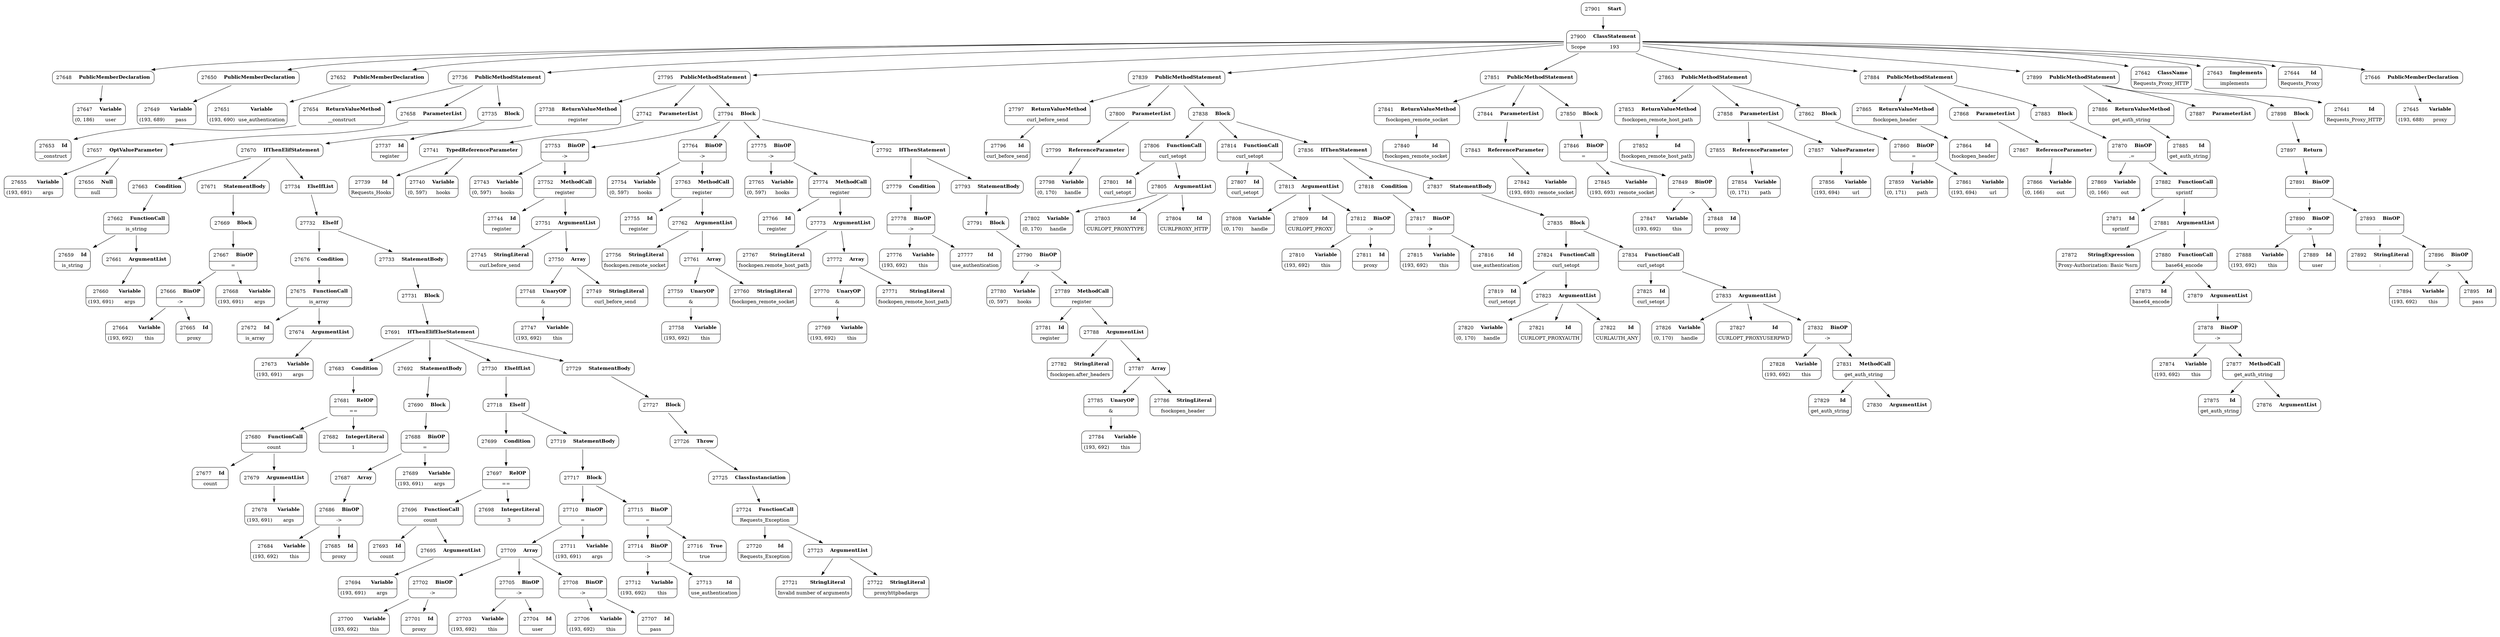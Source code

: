 digraph ast {
node [shape=none];
27648 [label=<<TABLE border='1' cellspacing='0' cellpadding='10' style='rounded' ><TR><TD border='0'>27648</TD><TD border='0'><B>PublicMemberDeclaration</B></TD></TR></TABLE>>];
27648 -> 27647 [weight=2];
27649 [label=<<TABLE border='1' cellspacing='0' cellpadding='10' style='rounded' ><TR><TD border='0'>27649</TD><TD border='0'><B>Variable</B></TD></TR><HR/><TR><TD border='0' cellpadding='5'>(193, 689)</TD><TD border='0' cellpadding='5'>pass</TD></TR></TABLE>>];
27650 [label=<<TABLE border='1' cellspacing='0' cellpadding='10' style='rounded' ><TR><TD border='0'>27650</TD><TD border='0'><B>PublicMemberDeclaration</B></TD></TR></TABLE>>];
27650 -> 27649 [weight=2];
27651 [label=<<TABLE border='1' cellspacing='0' cellpadding='10' style='rounded' ><TR><TD border='0'>27651</TD><TD border='0'><B>Variable</B></TD></TR><HR/><TR><TD border='0' cellpadding='5'>(193, 690)</TD><TD border='0' cellpadding='5'>use_authentication</TD></TR></TABLE>>];
27652 [label=<<TABLE border='1' cellspacing='0' cellpadding='10' style='rounded' ><TR><TD border='0'>27652</TD><TD border='0'><B>PublicMemberDeclaration</B></TD></TR></TABLE>>];
27652 -> 27651 [weight=2];
27653 [label=<<TABLE border='1' cellspacing='0' cellpadding='10' style='rounded' ><TR><TD border='0'>27653</TD><TD border='0'><B>Id</B></TD></TR><HR/><TR><TD border='0' cellpadding='5' colspan='2'>__construct</TD></TR></TABLE>>];
27654 [label=<<TABLE border='1' cellspacing='0' cellpadding='10' style='rounded' ><TR><TD border='0'>27654</TD><TD border='0'><B>ReturnValueMethod</B></TD></TR><HR/><TR><TD border='0' cellpadding='5' colspan='2'>__construct</TD></TR></TABLE>>];
27654 -> 27653 [weight=2];
27655 [label=<<TABLE border='1' cellspacing='0' cellpadding='10' style='rounded' ><TR><TD border='0'>27655</TD><TD border='0'><B>Variable</B></TD></TR><HR/><TR><TD border='0' cellpadding='5'>(193, 691)</TD><TD border='0' cellpadding='5'>args</TD></TR></TABLE>>];
27656 [label=<<TABLE border='1' cellspacing='0' cellpadding='10' style='rounded' ><TR><TD border='0'>27656</TD><TD border='0'><B>Null</B></TD></TR><HR/><TR><TD border='0' cellpadding='5' colspan='2'>null</TD></TR></TABLE>>];
27657 [label=<<TABLE border='1' cellspacing='0' cellpadding='10' style='rounded' ><TR><TD border='0'>27657</TD><TD border='0'><B>OptValueParameter</B></TD></TR></TABLE>>];
27657 -> 27655 [weight=2];
27657 -> 27656 [weight=2];
27658 [label=<<TABLE border='1' cellspacing='0' cellpadding='10' style='rounded' ><TR><TD border='0'>27658</TD><TD border='0'><B>ParameterList</B></TD></TR></TABLE>>];
27658 -> 27657 [weight=2];
27659 [label=<<TABLE border='1' cellspacing='0' cellpadding='10' style='rounded' ><TR><TD border='0'>27659</TD><TD border='0'><B>Id</B></TD></TR><HR/><TR><TD border='0' cellpadding='5' colspan='2'>is_string</TD></TR></TABLE>>];
27660 [label=<<TABLE border='1' cellspacing='0' cellpadding='10' style='rounded' ><TR><TD border='0'>27660</TD><TD border='0'><B>Variable</B></TD></TR><HR/><TR><TD border='0' cellpadding='5'>(193, 691)</TD><TD border='0' cellpadding='5'>args</TD></TR></TABLE>>];
27661 [label=<<TABLE border='1' cellspacing='0' cellpadding='10' style='rounded' ><TR><TD border='0'>27661</TD><TD border='0'><B>ArgumentList</B></TD></TR></TABLE>>];
27661 -> 27660 [weight=2];
27662 [label=<<TABLE border='1' cellspacing='0' cellpadding='10' style='rounded' ><TR><TD border='0'>27662</TD><TD border='0'><B>FunctionCall</B></TD></TR><HR/><TR><TD border='0' cellpadding='5' colspan='2'>is_string</TD></TR></TABLE>>];
27662 -> 27659 [weight=2];
27662 -> 27661 [weight=2];
27663 [label=<<TABLE border='1' cellspacing='0' cellpadding='10' style='rounded' ><TR><TD border='0'>27663</TD><TD border='0'><B>Condition</B></TD></TR></TABLE>>];
27663 -> 27662 [weight=2];
27664 [label=<<TABLE border='1' cellspacing='0' cellpadding='10' style='rounded' ><TR><TD border='0'>27664</TD><TD border='0'><B>Variable</B></TD></TR><HR/><TR><TD border='0' cellpadding='5'>(193, 692)</TD><TD border='0' cellpadding='5'>this</TD></TR></TABLE>>];
27665 [label=<<TABLE border='1' cellspacing='0' cellpadding='10' style='rounded' ><TR><TD border='0'>27665</TD><TD border='0'><B>Id</B></TD></TR><HR/><TR><TD border='0' cellpadding='5' colspan='2'>proxy</TD></TR></TABLE>>];
27666 [label=<<TABLE border='1' cellspacing='0' cellpadding='10' style='rounded' ><TR><TD border='0'>27666</TD><TD border='0'><B>BinOP</B></TD></TR><HR/><TR><TD border='0' cellpadding='5' colspan='2'>-&gt;</TD></TR></TABLE>>];
27666 -> 27664 [weight=2];
27666 -> 27665 [weight=2];
27667 [label=<<TABLE border='1' cellspacing='0' cellpadding='10' style='rounded' ><TR><TD border='0'>27667</TD><TD border='0'><B>BinOP</B></TD></TR><HR/><TR><TD border='0' cellpadding='5' colspan='2'>=</TD></TR></TABLE>>];
27667 -> 27666 [weight=2];
27667 -> 27668 [weight=2];
27668 [label=<<TABLE border='1' cellspacing='0' cellpadding='10' style='rounded' ><TR><TD border='0'>27668</TD><TD border='0'><B>Variable</B></TD></TR><HR/><TR><TD border='0' cellpadding='5'>(193, 691)</TD><TD border='0' cellpadding='5'>args</TD></TR></TABLE>>];
27669 [label=<<TABLE border='1' cellspacing='0' cellpadding='10' style='rounded' ><TR><TD border='0'>27669</TD><TD border='0'><B>Block</B></TD></TR></TABLE>>];
27669 -> 27667 [weight=2];
27670 [label=<<TABLE border='1' cellspacing='0' cellpadding='10' style='rounded' ><TR><TD border='0'>27670</TD><TD border='0'><B>IfThenElifStatement</B></TD></TR></TABLE>>];
27670 -> 27663 [weight=2];
27670 -> 27671 [weight=2];
27670 -> 27734 [weight=2];
27671 [label=<<TABLE border='1' cellspacing='0' cellpadding='10' style='rounded' ><TR><TD border='0'>27671</TD><TD border='0'><B>StatementBody</B></TD></TR></TABLE>>];
27671 -> 27669 [weight=2];
27672 [label=<<TABLE border='1' cellspacing='0' cellpadding='10' style='rounded' ><TR><TD border='0'>27672</TD><TD border='0'><B>Id</B></TD></TR><HR/><TR><TD border='0' cellpadding='5' colspan='2'>is_array</TD></TR></TABLE>>];
27673 [label=<<TABLE border='1' cellspacing='0' cellpadding='10' style='rounded' ><TR><TD border='0'>27673</TD><TD border='0'><B>Variable</B></TD></TR><HR/><TR><TD border='0' cellpadding='5'>(193, 691)</TD><TD border='0' cellpadding='5'>args</TD></TR></TABLE>>];
27674 [label=<<TABLE border='1' cellspacing='0' cellpadding='10' style='rounded' ><TR><TD border='0'>27674</TD><TD border='0'><B>ArgumentList</B></TD></TR></TABLE>>];
27674 -> 27673 [weight=2];
27675 [label=<<TABLE border='1' cellspacing='0' cellpadding='10' style='rounded' ><TR><TD border='0'>27675</TD><TD border='0'><B>FunctionCall</B></TD></TR><HR/><TR><TD border='0' cellpadding='5' colspan='2'>is_array</TD></TR></TABLE>>];
27675 -> 27672 [weight=2];
27675 -> 27674 [weight=2];
27676 [label=<<TABLE border='1' cellspacing='0' cellpadding='10' style='rounded' ><TR><TD border='0'>27676</TD><TD border='0'><B>Condition</B></TD></TR></TABLE>>];
27676 -> 27675 [weight=2];
27677 [label=<<TABLE border='1' cellspacing='0' cellpadding='10' style='rounded' ><TR><TD border='0'>27677</TD><TD border='0'><B>Id</B></TD></TR><HR/><TR><TD border='0' cellpadding='5' colspan='2'>count</TD></TR></TABLE>>];
27678 [label=<<TABLE border='1' cellspacing='0' cellpadding='10' style='rounded' ><TR><TD border='0'>27678</TD><TD border='0'><B>Variable</B></TD></TR><HR/><TR><TD border='0' cellpadding='5'>(193, 691)</TD><TD border='0' cellpadding='5'>args</TD></TR></TABLE>>];
27679 [label=<<TABLE border='1' cellspacing='0' cellpadding='10' style='rounded' ><TR><TD border='0'>27679</TD><TD border='0'><B>ArgumentList</B></TD></TR></TABLE>>];
27679 -> 27678 [weight=2];
27680 [label=<<TABLE border='1' cellspacing='0' cellpadding='10' style='rounded' ><TR><TD border='0'>27680</TD><TD border='0'><B>FunctionCall</B></TD></TR><HR/><TR><TD border='0' cellpadding='5' colspan='2'>count</TD></TR></TABLE>>];
27680 -> 27677 [weight=2];
27680 -> 27679 [weight=2];
27681 [label=<<TABLE border='1' cellspacing='0' cellpadding='10' style='rounded' ><TR><TD border='0'>27681</TD><TD border='0'><B>RelOP</B></TD></TR><HR/><TR><TD border='0' cellpadding='5' colspan='2'>==</TD></TR></TABLE>>];
27681 -> 27680 [weight=2];
27681 -> 27682 [weight=2];
27682 [label=<<TABLE border='1' cellspacing='0' cellpadding='10' style='rounded' ><TR><TD border='0'>27682</TD><TD border='0'><B>IntegerLiteral</B></TD></TR><HR/><TR><TD border='0' cellpadding='5' colspan='2'>1</TD></TR></TABLE>>];
27683 [label=<<TABLE border='1' cellspacing='0' cellpadding='10' style='rounded' ><TR><TD border='0'>27683</TD><TD border='0'><B>Condition</B></TD></TR></TABLE>>];
27683 -> 27681 [weight=2];
27684 [label=<<TABLE border='1' cellspacing='0' cellpadding='10' style='rounded' ><TR><TD border='0'>27684</TD><TD border='0'><B>Variable</B></TD></TR><HR/><TR><TD border='0' cellpadding='5'>(193, 692)</TD><TD border='0' cellpadding='5'>this</TD></TR></TABLE>>];
27685 [label=<<TABLE border='1' cellspacing='0' cellpadding='10' style='rounded' ><TR><TD border='0'>27685</TD><TD border='0'><B>Id</B></TD></TR><HR/><TR><TD border='0' cellpadding='5' colspan='2'>proxy</TD></TR></TABLE>>];
27686 [label=<<TABLE border='1' cellspacing='0' cellpadding='10' style='rounded' ><TR><TD border='0'>27686</TD><TD border='0'><B>BinOP</B></TD></TR><HR/><TR><TD border='0' cellpadding='5' colspan='2'>-&gt;</TD></TR></TABLE>>];
27686 -> 27684 [weight=2];
27686 -> 27685 [weight=2];
27687 [label=<<TABLE border='1' cellspacing='0' cellpadding='10' style='rounded' ><TR><TD border='0'>27687</TD><TD border='0'><B>Array</B></TD></TR></TABLE>>];
27687 -> 27686 [weight=2];
27688 [label=<<TABLE border='1' cellspacing='0' cellpadding='10' style='rounded' ><TR><TD border='0'>27688</TD><TD border='0'><B>BinOP</B></TD></TR><HR/><TR><TD border='0' cellpadding='5' colspan='2'>=</TD></TR></TABLE>>];
27688 -> 27687 [weight=2];
27688 -> 27689 [weight=2];
27689 [label=<<TABLE border='1' cellspacing='0' cellpadding='10' style='rounded' ><TR><TD border='0'>27689</TD><TD border='0'><B>Variable</B></TD></TR><HR/><TR><TD border='0' cellpadding='5'>(193, 691)</TD><TD border='0' cellpadding='5'>args</TD></TR></TABLE>>];
27690 [label=<<TABLE border='1' cellspacing='0' cellpadding='10' style='rounded' ><TR><TD border='0'>27690</TD><TD border='0'><B>Block</B></TD></TR></TABLE>>];
27690 -> 27688 [weight=2];
27691 [label=<<TABLE border='1' cellspacing='0' cellpadding='10' style='rounded' ><TR><TD border='0'>27691</TD><TD border='0'><B>IfThenElifElseStatement</B></TD></TR></TABLE>>];
27691 -> 27683 [weight=2];
27691 -> 27692 [weight=2];
27691 -> 27730 [weight=2];
27691 -> 27729 [weight=2];
27692 [label=<<TABLE border='1' cellspacing='0' cellpadding='10' style='rounded' ><TR><TD border='0'>27692</TD><TD border='0'><B>StatementBody</B></TD></TR></TABLE>>];
27692 -> 27690 [weight=2];
27693 [label=<<TABLE border='1' cellspacing='0' cellpadding='10' style='rounded' ><TR><TD border='0'>27693</TD><TD border='0'><B>Id</B></TD></TR><HR/><TR><TD border='0' cellpadding='5' colspan='2'>count</TD></TR></TABLE>>];
27694 [label=<<TABLE border='1' cellspacing='0' cellpadding='10' style='rounded' ><TR><TD border='0'>27694</TD><TD border='0'><B>Variable</B></TD></TR><HR/><TR><TD border='0' cellpadding='5'>(193, 691)</TD><TD border='0' cellpadding='5'>args</TD></TR></TABLE>>];
27695 [label=<<TABLE border='1' cellspacing='0' cellpadding='10' style='rounded' ><TR><TD border='0'>27695</TD><TD border='0'><B>ArgumentList</B></TD></TR></TABLE>>];
27695 -> 27694 [weight=2];
27696 [label=<<TABLE border='1' cellspacing='0' cellpadding='10' style='rounded' ><TR><TD border='0'>27696</TD><TD border='0'><B>FunctionCall</B></TD></TR><HR/><TR><TD border='0' cellpadding='5' colspan='2'>count</TD></TR></TABLE>>];
27696 -> 27693 [weight=2];
27696 -> 27695 [weight=2];
27697 [label=<<TABLE border='1' cellspacing='0' cellpadding='10' style='rounded' ><TR><TD border='0'>27697</TD><TD border='0'><B>RelOP</B></TD></TR><HR/><TR><TD border='0' cellpadding='5' colspan='2'>==</TD></TR></TABLE>>];
27697 -> 27696 [weight=2];
27697 -> 27698 [weight=2];
27698 [label=<<TABLE border='1' cellspacing='0' cellpadding='10' style='rounded' ><TR><TD border='0'>27698</TD><TD border='0'><B>IntegerLiteral</B></TD></TR><HR/><TR><TD border='0' cellpadding='5' colspan='2'>3</TD></TR></TABLE>>];
27699 [label=<<TABLE border='1' cellspacing='0' cellpadding='10' style='rounded' ><TR><TD border='0'>27699</TD><TD border='0'><B>Condition</B></TD></TR></TABLE>>];
27699 -> 27697 [weight=2];
27700 [label=<<TABLE border='1' cellspacing='0' cellpadding='10' style='rounded' ><TR><TD border='0'>27700</TD><TD border='0'><B>Variable</B></TD></TR><HR/><TR><TD border='0' cellpadding='5'>(193, 692)</TD><TD border='0' cellpadding='5'>this</TD></TR></TABLE>>];
27701 [label=<<TABLE border='1' cellspacing='0' cellpadding='10' style='rounded' ><TR><TD border='0'>27701</TD><TD border='0'><B>Id</B></TD></TR><HR/><TR><TD border='0' cellpadding='5' colspan='2'>proxy</TD></TR></TABLE>>];
27702 [label=<<TABLE border='1' cellspacing='0' cellpadding='10' style='rounded' ><TR><TD border='0'>27702</TD><TD border='0'><B>BinOP</B></TD></TR><HR/><TR><TD border='0' cellpadding='5' colspan='2'>-&gt;</TD></TR></TABLE>>];
27702 -> 27700 [weight=2];
27702 -> 27701 [weight=2];
27703 [label=<<TABLE border='1' cellspacing='0' cellpadding='10' style='rounded' ><TR><TD border='0'>27703</TD><TD border='0'><B>Variable</B></TD></TR><HR/><TR><TD border='0' cellpadding='5'>(193, 692)</TD><TD border='0' cellpadding='5'>this</TD></TR></TABLE>>];
27704 [label=<<TABLE border='1' cellspacing='0' cellpadding='10' style='rounded' ><TR><TD border='0'>27704</TD><TD border='0'><B>Id</B></TD></TR><HR/><TR><TD border='0' cellpadding='5' colspan='2'>user</TD></TR></TABLE>>];
27705 [label=<<TABLE border='1' cellspacing='0' cellpadding='10' style='rounded' ><TR><TD border='0'>27705</TD><TD border='0'><B>BinOP</B></TD></TR><HR/><TR><TD border='0' cellpadding='5' colspan='2'>-&gt;</TD></TR></TABLE>>];
27705 -> 27703 [weight=2];
27705 -> 27704 [weight=2];
27706 [label=<<TABLE border='1' cellspacing='0' cellpadding='10' style='rounded' ><TR><TD border='0'>27706</TD><TD border='0'><B>Variable</B></TD></TR><HR/><TR><TD border='0' cellpadding='5'>(193, 692)</TD><TD border='0' cellpadding='5'>this</TD></TR></TABLE>>];
27707 [label=<<TABLE border='1' cellspacing='0' cellpadding='10' style='rounded' ><TR><TD border='0'>27707</TD><TD border='0'><B>Id</B></TD></TR><HR/><TR><TD border='0' cellpadding='5' colspan='2'>pass</TD></TR></TABLE>>];
27708 [label=<<TABLE border='1' cellspacing='0' cellpadding='10' style='rounded' ><TR><TD border='0'>27708</TD><TD border='0'><B>BinOP</B></TD></TR><HR/><TR><TD border='0' cellpadding='5' colspan='2'>-&gt;</TD></TR></TABLE>>];
27708 -> 27706 [weight=2];
27708 -> 27707 [weight=2];
27709 [label=<<TABLE border='1' cellspacing='0' cellpadding='10' style='rounded' ><TR><TD border='0'>27709</TD><TD border='0'><B>Array</B></TD></TR></TABLE>>];
27709 -> 27702 [weight=2];
27709 -> 27705 [weight=2];
27709 -> 27708 [weight=2];
27710 [label=<<TABLE border='1' cellspacing='0' cellpadding='10' style='rounded' ><TR><TD border='0'>27710</TD><TD border='0'><B>BinOP</B></TD></TR><HR/><TR><TD border='0' cellpadding='5' colspan='2'>=</TD></TR></TABLE>>];
27710 -> 27709 [weight=2];
27710 -> 27711 [weight=2];
27711 [label=<<TABLE border='1' cellspacing='0' cellpadding='10' style='rounded' ><TR><TD border='0'>27711</TD><TD border='0'><B>Variable</B></TD></TR><HR/><TR><TD border='0' cellpadding='5'>(193, 691)</TD><TD border='0' cellpadding='5'>args</TD></TR></TABLE>>];
27712 [label=<<TABLE border='1' cellspacing='0' cellpadding='10' style='rounded' ><TR><TD border='0'>27712</TD><TD border='0'><B>Variable</B></TD></TR><HR/><TR><TD border='0' cellpadding='5'>(193, 692)</TD><TD border='0' cellpadding='5'>this</TD></TR></TABLE>>];
27713 [label=<<TABLE border='1' cellspacing='0' cellpadding='10' style='rounded' ><TR><TD border='0'>27713</TD><TD border='0'><B>Id</B></TD></TR><HR/><TR><TD border='0' cellpadding='5' colspan='2'>use_authentication</TD></TR></TABLE>>];
27714 [label=<<TABLE border='1' cellspacing='0' cellpadding='10' style='rounded' ><TR><TD border='0'>27714</TD><TD border='0'><B>BinOP</B></TD></TR><HR/><TR><TD border='0' cellpadding='5' colspan='2'>-&gt;</TD></TR></TABLE>>];
27714 -> 27712 [weight=2];
27714 -> 27713 [weight=2];
27715 [label=<<TABLE border='1' cellspacing='0' cellpadding='10' style='rounded' ><TR><TD border='0'>27715</TD><TD border='0'><B>BinOP</B></TD></TR><HR/><TR><TD border='0' cellpadding='5' colspan='2'>=</TD></TR></TABLE>>];
27715 -> 27714 [weight=2];
27715 -> 27716 [weight=2];
27716 [label=<<TABLE border='1' cellspacing='0' cellpadding='10' style='rounded' ><TR><TD border='0'>27716</TD><TD border='0'><B>True</B></TD></TR><HR/><TR><TD border='0' cellpadding='5' colspan='2'>true</TD></TR></TABLE>>];
27717 [label=<<TABLE border='1' cellspacing='0' cellpadding='10' style='rounded' ><TR><TD border='0'>27717</TD><TD border='0'><B>Block</B></TD></TR></TABLE>>];
27717 -> 27710 [weight=2];
27717 -> 27715 [weight=2];
27718 [label=<<TABLE border='1' cellspacing='0' cellpadding='10' style='rounded' ><TR><TD border='0'>27718</TD><TD border='0'><B>ElseIf</B></TD></TR></TABLE>>];
27718 -> 27699 [weight=2];
27718 -> 27719 [weight=2];
27719 [label=<<TABLE border='1' cellspacing='0' cellpadding='10' style='rounded' ><TR><TD border='0'>27719</TD><TD border='0'><B>StatementBody</B></TD></TR></TABLE>>];
27719 -> 27717 [weight=2];
27720 [label=<<TABLE border='1' cellspacing='0' cellpadding='10' style='rounded' ><TR><TD border='0'>27720</TD><TD border='0'><B>Id</B></TD></TR><HR/><TR><TD border='0' cellpadding='5' colspan='2'>Requests_Exception</TD></TR></TABLE>>];
27721 [label=<<TABLE border='1' cellspacing='0' cellpadding='10' style='rounded' ><TR><TD border='0'>27721</TD><TD border='0'><B>StringLiteral</B></TD></TR><HR/><TR><TD border='0' cellpadding='5' colspan='2'>Invalid number of arguments</TD></TR></TABLE>>];
27722 [label=<<TABLE border='1' cellspacing='0' cellpadding='10' style='rounded' ><TR><TD border='0'>27722</TD><TD border='0'><B>StringLiteral</B></TD></TR><HR/><TR><TD border='0' cellpadding='5' colspan='2'>proxyhttpbadargs</TD></TR></TABLE>>];
27723 [label=<<TABLE border='1' cellspacing='0' cellpadding='10' style='rounded' ><TR><TD border='0'>27723</TD><TD border='0'><B>ArgumentList</B></TD></TR></TABLE>>];
27723 -> 27721 [weight=2];
27723 -> 27722 [weight=2];
27724 [label=<<TABLE border='1' cellspacing='0' cellpadding='10' style='rounded' ><TR><TD border='0'>27724</TD><TD border='0'><B>FunctionCall</B></TD></TR><HR/><TR><TD border='0' cellpadding='5' colspan='2'>Requests_Exception</TD></TR></TABLE>>];
27724 -> 27720 [weight=2];
27724 -> 27723 [weight=2];
27725 [label=<<TABLE border='1' cellspacing='0' cellpadding='10' style='rounded' ><TR><TD border='0'>27725</TD><TD border='0'><B>ClassInstanciation</B></TD></TR></TABLE>>];
27725 -> 27724 [weight=2];
27726 [label=<<TABLE border='1' cellspacing='0' cellpadding='10' style='rounded' ><TR><TD border='0'>27726</TD><TD border='0'><B>Throw</B></TD></TR></TABLE>>];
27726 -> 27725 [weight=2];
27727 [label=<<TABLE border='1' cellspacing='0' cellpadding='10' style='rounded' ><TR><TD border='0'>27727</TD><TD border='0'><B>Block</B></TD></TR></TABLE>>];
27727 -> 27726 [weight=2];
27729 [label=<<TABLE border='1' cellspacing='0' cellpadding='10' style='rounded' ><TR><TD border='0'>27729</TD><TD border='0'><B>StatementBody</B></TD></TR></TABLE>>];
27729 -> 27727 [weight=2];
27730 [label=<<TABLE border='1' cellspacing='0' cellpadding='10' style='rounded' ><TR><TD border='0'>27730</TD><TD border='0'><B>ElseIfList</B></TD></TR></TABLE>>];
27730 -> 27718 [weight=2];
27731 [label=<<TABLE border='1' cellspacing='0' cellpadding='10' style='rounded' ><TR><TD border='0'>27731</TD><TD border='0'><B>Block</B></TD></TR></TABLE>>];
27731 -> 27691 [weight=2];
27732 [label=<<TABLE border='1' cellspacing='0' cellpadding='10' style='rounded' ><TR><TD border='0'>27732</TD><TD border='0'><B>ElseIf</B></TD></TR></TABLE>>];
27732 -> 27676 [weight=2];
27732 -> 27733 [weight=2];
27733 [label=<<TABLE border='1' cellspacing='0' cellpadding='10' style='rounded' ><TR><TD border='0'>27733</TD><TD border='0'><B>StatementBody</B></TD></TR></TABLE>>];
27733 -> 27731 [weight=2];
27734 [label=<<TABLE border='1' cellspacing='0' cellpadding='10' style='rounded' ><TR><TD border='0'>27734</TD><TD border='0'><B>ElseIfList</B></TD></TR></TABLE>>];
27734 -> 27732 [weight=2];
27735 [label=<<TABLE border='1' cellspacing='0' cellpadding='10' style='rounded' ><TR><TD border='0'>27735</TD><TD border='0'><B>Block</B></TD></TR></TABLE>>];
27735 -> 27670 [weight=2];
27736 [label=<<TABLE border='1' cellspacing='0' cellpadding='10' style='rounded' ><TR><TD border='0'>27736</TD><TD border='0'><B>PublicMethodStatement</B></TD></TR></TABLE>>];
27736 -> 27654 [weight=2];
27736 -> 27658 [weight=2];
27736 -> 27735 [weight=2];
27737 [label=<<TABLE border='1' cellspacing='0' cellpadding='10' style='rounded' ><TR><TD border='0'>27737</TD><TD border='0'><B>Id</B></TD></TR><HR/><TR><TD border='0' cellpadding='5' colspan='2'>register</TD></TR></TABLE>>];
27738 [label=<<TABLE border='1' cellspacing='0' cellpadding='10' style='rounded' ><TR><TD border='0'>27738</TD><TD border='0'><B>ReturnValueMethod</B></TD></TR><HR/><TR><TD border='0' cellpadding='5' colspan='2'>register</TD></TR></TABLE>>];
27738 -> 27737 [weight=2];
27739 [label=<<TABLE border='1' cellspacing='0' cellpadding='10' style='rounded' ><TR><TD border='0'>27739</TD><TD border='0'><B>Id</B></TD></TR><HR/><TR><TD border='0' cellpadding='5' colspan='2'>Requests_Hooks</TD></TR></TABLE>>];
27740 [label=<<TABLE border='1' cellspacing='0' cellpadding='10' style='rounded' ><TR><TD border='0'>27740</TD><TD border='0'><B>Variable</B></TD></TR><HR/><TR><TD border='0' cellpadding='5'>(0, 597)</TD><TD border='0' cellpadding='5'>hooks</TD></TR></TABLE>>];
27741 [label=<<TABLE border='1' cellspacing='0' cellpadding='10' style='rounded' ><TR><TD border='0'>27741</TD><TD border='0'><B>TypedReferenceParameter</B></TD></TR></TABLE>>];
27741 -> 27739 [weight=2];
27741 -> 27740 [weight=2];
27742 [label=<<TABLE border='1' cellspacing='0' cellpadding='10' style='rounded' ><TR><TD border='0'>27742</TD><TD border='0'><B>ParameterList</B></TD></TR></TABLE>>];
27742 -> 27741 [weight=2];
27743 [label=<<TABLE border='1' cellspacing='0' cellpadding='10' style='rounded' ><TR><TD border='0'>27743</TD><TD border='0'><B>Variable</B></TD></TR><HR/><TR><TD border='0' cellpadding='5'>(0, 597)</TD><TD border='0' cellpadding='5'>hooks</TD></TR></TABLE>>];
27744 [label=<<TABLE border='1' cellspacing='0' cellpadding='10' style='rounded' ><TR><TD border='0'>27744</TD><TD border='0'><B>Id</B></TD></TR><HR/><TR><TD border='0' cellpadding='5' colspan='2'>register</TD></TR></TABLE>>];
27745 [label=<<TABLE border='1' cellspacing='0' cellpadding='10' style='rounded' ><TR><TD border='0'>27745</TD><TD border='0'><B>StringLiteral</B></TD></TR><HR/><TR><TD border='0' cellpadding='5' colspan='2'>curl.before_send</TD></TR></TABLE>>];
27747 [label=<<TABLE border='1' cellspacing='0' cellpadding='10' style='rounded' ><TR><TD border='0'>27747</TD><TD border='0'><B>Variable</B></TD></TR><HR/><TR><TD border='0' cellpadding='5'>(193, 692)</TD><TD border='0' cellpadding='5'>this</TD></TR></TABLE>>];
27748 [label=<<TABLE border='1' cellspacing='0' cellpadding='10' style='rounded' ><TR><TD border='0'>27748</TD><TD border='0'><B>UnaryOP</B></TD></TR><HR/><TR><TD border='0' cellpadding='5' colspan='2'>&amp;</TD></TR></TABLE>>];
27748 -> 27747 [weight=2];
27749 [label=<<TABLE border='1' cellspacing='0' cellpadding='10' style='rounded' ><TR><TD border='0'>27749</TD><TD border='0'><B>StringLiteral</B></TD></TR><HR/><TR><TD border='0' cellpadding='5' colspan='2'>curl_before_send</TD></TR></TABLE>>];
27750 [label=<<TABLE border='1' cellspacing='0' cellpadding='10' style='rounded' ><TR><TD border='0'>27750</TD><TD border='0'><B>Array</B></TD></TR></TABLE>>];
27750 -> 27748 [weight=2];
27750 -> 27749 [weight=2];
27751 [label=<<TABLE border='1' cellspacing='0' cellpadding='10' style='rounded' ><TR><TD border='0'>27751</TD><TD border='0'><B>ArgumentList</B></TD></TR></TABLE>>];
27751 -> 27745 [weight=2];
27751 -> 27750 [weight=2];
27752 [label=<<TABLE border='1' cellspacing='0' cellpadding='10' style='rounded' ><TR><TD border='0'>27752</TD><TD border='0'><B>MethodCall</B></TD></TR><HR/><TR><TD border='0' cellpadding='5' colspan='2'>register</TD></TR></TABLE>>];
27752 -> 27744 [weight=2];
27752 -> 27751 [weight=2];
27753 [label=<<TABLE border='1' cellspacing='0' cellpadding='10' style='rounded' ><TR><TD border='0'>27753</TD><TD border='0'><B>BinOP</B></TD></TR><HR/><TR><TD border='0' cellpadding='5' colspan='2'>-&gt;</TD></TR></TABLE>>];
27753 -> 27743 [weight=2];
27753 -> 27752 [weight=2];
27754 [label=<<TABLE border='1' cellspacing='0' cellpadding='10' style='rounded' ><TR><TD border='0'>27754</TD><TD border='0'><B>Variable</B></TD></TR><HR/><TR><TD border='0' cellpadding='5'>(0, 597)</TD><TD border='0' cellpadding='5'>hooks</TD></TR></TABLE>>];
27755 [label=<<TABLE border='1' cellspacing='0' cellpadding='10' style='rounded' ><TR><TD border='0'>27755</TD><TD border='0'><B>Id</B></TD></TR><HR/><TR><TD border='0' cellpadding='5' colspan='2'>register</TD></TR></TABLE>>];
27756 [label=<<TABLE border='1' cellspacing='0' cellpadding='10' style='rounded' ><TR><TD border='0'>27756</TD><TD border='0'><B>StringLiteral</B></TD></TR><HR/><TR><TD border='0' cellpadding='5' colspan='2'>fsockopen.remote_socket</TD></TR></TABLE>>];
27758 [label=<<TABLE border='1' cellspacing='0' cellpadding='10' style='rounded' ><TR><TD border='0'>27758</TD><TD border='0'><B>Variable</B></TD></TR><HR/><TR><TD border='0' cellpadding='5'>(193, 692)</TD><TD border='0' cellpadding='5'>this</TD></TR></TABLE>>];
27759 [label=<<TABLE border='1' cellspacing='0' cellpadding='10' style='rounded' ><TR><TD border='0'>27759</TD><TD border='0'><B>UnaryOP</B></TD></TR><HR/><TR><TD border='0' cellpadding='5' colspan='2'>&amp;</TD></TR></TABLE>>];
27759 -> 27758 [weight=2];
27760 [label=<<TABLE border='1' cellspacing='0' cellpadding='10' style='rounded' ><TR><TD border='0'>27760</TD><TD border='0'><B>StringLiteral</B></TD></TR><HR/><TR><TD border='0' cellpadding='5' colspan='2'>fsockopen_remote_socket</TD></TR></TABLE>>];
27761 [label=<<TABLE border='1' cellspacing='0' cellpadding='10' style='rounded' ><TR><TD border='0'>27761</TD><TD border='0'><B>Array</B></TD></TR></TABLE>>];
27761 -> 27759 [weight=2];
27761 -> 27760 [weight=2];
27762 [label=<<TABLE border='1' cellspacing='0' cellpadding='10' style='rounded' ><TR><TD border='0'>27762</TD><TD border='0'><B>ArgumentList</B></TD></TR></TABLE>>];
27762 -> 27756 [weight=2];
27762 -> 27761 [weight=2];
27763 [label=<<TABLE border='1' cellspacing='0' cellpadding='10' style='rounded' ><TR><TD border='0'>27763</TD><TD border='0'><B>MethodCall</B></TD></TR><HR/><TR><TD border='0' cellpadding='5' colspan='2'>register</TD></TR></TABLE>>];
27763 -> 27755 [weight=2];
27763 -> 27762 [weight=2];
27764 [label=<<TABLE border='1' cellspacing='0' cellpadding='10' style='rounded' ><TR><TD border='0'>27764</TD><TD border='0'><B>BinOP</B></TD></TR><HR/><TR><TD border='0' cellpadding='5' colspan='2'>-&gt;</TD></TR></TABLE>>];
27764 -> 27754 [weight=2];
27764 -> 27763 [weight=2];
27765 [label=<<TABLE border='1' cellspacing='0' cellpadding='10' style='rounded' ><TR><TD border='0'>27765</TD><TD border='0'><B>Variable</B></TD></TR><HR/><TR><TD border='0' cellpadding='5'>(0, 597)</TD><TD border='0' cellpadding='5'>hooks</TD></TR></TABLE>>];
27766 [label=<<TABLE border='1' cellspacing='0' cellpadding='10' style='rounded' ><TR><TD border='0'>27766</TD><TD border='0'><B>Id</B></TD></TR><HR/><TR><TD border='0' cellpadding='5' colspan='2'>register</TD></TR></TABLE>>];
27767 [label=<<TABLE border='1' cellspacing='0' cellpadding='10' style='rounded' ><TR><TD border='0'>27767</TD><TD border='0'><B>StringLiteral</B></TD></TR><HR/><TR><TD border='0' cellpadding='5' colspan='2'>fsockopen.remote_host_path</TD></TR></TABLE>>];
27769 [label=<<TABLE border='1' cellspacing='0' cellpadding='10' style='rounded' ><TR><TD border='0'>27769</TD><TD border='0'><B>Variable</B></TD></TR><HR/><TR><TD border='0' cellpadding='5'>(193, 692)</TD><TD border='0' cellpadding='5'>this</TD></TR></TABLE>>];
27770 [label=<<TABLE border='1' cellspacing='0' cellpadding='10' style='rounded' ><TR><TD border='0'>27770</TD><TD border='0'><B>UnaryOP</B></TD></TR><HR/><TR><TD border='0' cellpadding='5' colspan='2'>&amp;</TD></TR></TABLE>>];
27770 -> 27769 [weight=2];
27771 [label=<<TABLE border='1' cellspacing='0' cellpadding='10' style='rounded' ><TR><TD border='0'>27771</TD><TD border='0'><B>StringLiteral</B></TD></TR><HR/><TR><TD border='0' cellpadding='5' colspan='2'>fsockopen_remote_host_path</TD></TR></TABLE>>];
27772 [label=<<TABLE border='1' cellspacing='0' cellpadding='10' style='rounded' ><TR><TD border='0'>27772</TD><TD border='0'><B>Array</B></TD></TR></TABLE>>];
27772 -> 27770 [weight=2];
27772 -> 27771 [weight=2];
27773 [label=<<TABLE border='1' cellspacing='0' cellpadding='10' style='rounded' ><TR><TD border='0'>27773</TD><TD border='0'><B>ArgumentList</B></TD></TR></TABLE>>];
27773 -> 27767 [weight=2];
27773 -> 27772 [weight=2];
27774 [label=<<TABLE border='1' cellspacing='0' cellpadding='10' style='rounded' ><TR><TD border='0'>27774</TD><TD border='0'><B>MethodCall</B></TD></TR><HR/><TR><TD border='0' cellpadding='5' colspan='2'>register</TD></TR></TABLE>>];
27774 -> 27766 [weight=2];
27774 -> 27773 [weight=2];
27775 [label=<<TABLE border='1' cellspacing='0' cellpadding='10' style='rounded' ><TR><TD border='0'>27775</TD><TD border='0'><B>BinOP</B></TD></TR><HR/><TR><TD border='0' cellpadding='5' colspan='2'>-&gt;</TD></TR></TABLE>>];
27775 -> 27765 [weight=2];
27775 -> 27774 [weight=2];
27776 [label=<<TABLE border='1' cellspacing='0' cellpadding='10' style='rounded' ><TR><TD border='0'>27776</TD><TD border='0'><B>Variable</B></TD></TR><HR/><TR><TD border='0' cellpadding='5'>(193, 692)</TD><TD border='0' cellpadding='5'>this</TD></TR></TABLE>>];
27777 [label=<<TABLE border='1' cellspacing='0' cellpadding='10' style='rounded' ><TR><TD border='0'>27777</TD><TD border='0'><B>Id</B></TD></TR><HR/><TR><TD border='0' cellpadding='5' colspan='2'>use_authentication</TD></TR></TABLE>>];
27778 [label=<<TABLE border='1' cellspacing='0' cellpadding='10' style='rounded' ><TR><TD border='0'>27778</TD><TD border='0'><B>BinOP</B></TD></TR><HR/><TR><TD border='0' cellpadding='5' colspan='2'>-&gt;</TD></TR></TABLE>>];
27778 -> 27776 [weight=2];
27778 -> 27777 [weight=2];
27779 [label=<<TABLE border='1' cellspacing='0' cellpadding='10' style='rounded' ><TR><TD border='0'>27779</TD><TD border='0'><B>Condition</B></TD></TR></TABLE>>];
27779 -> 27778 [weight=2];
27780 [label=<<TABLE border='1' cellspacing='0' cellpadding='10' style='rounded' ><TR><TD border='0'>27780</TD><TD border='0'><B>Variable</B></TD></TR><HR/><TR><TD border='0' cellpadding='5'>(0, 597)</TD><TD border='0' cellpadding='5'>hooks</TD></TR></TABLE>>];
27781 [label=<<TABLE border='1' cellspacing='0' cellpadding='10' style='rounded' ><TR><TD border='0'>27781</TD><TD border='0'><B>Id</B></TD></TR><HR/><TR><TD border='0' cellpadding='5' colspan='2'>register</TD></TR></TABLE>>];
27782 [label=<<TABLE border='1' cellspacing='0' cellpadding='10' style='rounded' ><TR><TD border='0'>27782</TD><TD border='0'><B>StringLiteral</B></TD></TR><HR/><TR><TD border='0' cellpadding='5' colspan='2'>fsockopen.after_headers</TD></TR></TABLE>>];
27784 [label=<<TABLE border='1' cellspacing='0' cellpadding='10' style='rounded' ><TR><TD border='0'>27784</TD><TD border='0'><B>Variable</B></TD></TR><HR/><TR><TD border='0' cellpadding='5'>(193, 692)</TD><TD border='0' cellpadding='5'>this</TD></TR></TABLE>>];
27785 [label=<<TABLE border='1' cellspacing='0' cellpadding='10' style='rounded' ><TR><TD border='0'>27785</TD><TD border='0'><B>UnaryOP</B></TD></TR><HR/><TR><TD border='0' cellpadding='5' colspan='2'>&amp;</TD></TR></TABLE>>];
27785 -> 27784 [weight=2];
27786 [label=<<TABLE border='1' cellspacing='0' cellpadding='10' style='rounded' ><TR><TD border='0'>27786</TD><TD border='0'><B>StringLiteral</B></TD></TR><HR/><TR><TD border='0' cellpadding='5' colspan='2'>fsockopen_header</TD></TR></TABLE>>];
27787 [label=<<TABLE border='1' cellspacing='0' cellpadding='10' style='rounded' ><TR><TD border='0'>27787</TD><TD border='0'><B>Array</B></TD></TR></TABLE>>];
27787 -> 27785 [weight=2];
27787 -> 27786 [weight=2];
27788 [label=<<TABLE border='1' cellspacing='0' cellpadding='10' style='rounded' ><TR><TD border='0'>27788</TD><TD border='0'><B>ArgumentList</B></TD></TR></TABLE>>];
27788 -> 27782 [weight=2];
27788 -> 27787 [weight=2];
27789 [label=<<TABLE border='1' cellspacing='0' cellpadding='10' style='rounded' ><TR><TD border='0'>27789</TD><TD border='0'><B>MethodCall</B></TD></TR><HR/><TR><TD border='0' cellpadding='5' colspan='2'>register</TD></TR></TABLE>>];
27789 -> 27781 [weight=2];
27789 -> 27788 [weight=2];
27790 [label=<<TABLE border='1' cellspacing='0' cellpadding='10' style='rounded' ><TR><TD border='0'>27790</TD><TD border='0'><B>BinOP</B></TD></TR><HR/><TR><TD border='0' cellpadding='5' colspan='2'>-&gt;</TD></TR></TABLE>>];
27790 -> 27780 [weight=2];
27790 -> 27789 [weight=2];
27791 [label=<<TABLE border='1' cellspacing='0' cellpadding='10' style='rounded' ><TR><TD border='0'>27791</TD><TD border='0'><B>Block</B></TD></TR></TABLE>>];
27791 -> 27790 [weight=2];
27792 [label=<<TABLE border='1' cellspacing='0' cellpadding='10' style='rounded' ><TR><TD border='0'>27792</TD><TD border='0'><B>IfThenStatement</B></TD></TR></TABLE>>];
27792 -> 27779 [weight=2];
27792 -> 27793 [weight=2];
27793 [label=<<TABLE border='1' cellspacing='0' cellpadding='10' style='rounded' ><TR><TD border='0'>27793</TD><TD border='0'><B>StatementBody</B></TD></TR></TABLE>>];
27793 -> 27791 [weight=2];
27794 [label=<<TABLE border='1' cellspacing='0' cellpadding='10' style='rounded' ><TR><TD border='0'>27794</TD><TD border='0'><B>Block</B></TD></TR></TABLE>>];
27794 -> 27753 [weight=2];
27794 -> 27764 [weight=2];
27794 -> 27775 [weight=2];
27794 -> 27792 [weight=2];
27795 [label=<<TABLE border='1' cellspacing='0' cellpadding='10' style='rounded' ><TR><TD border='0'>27795</TD><TD border='0'><B>PublicMethodStatement</B></TD></TR></TABLE>>];
27795 -> 27738 [weight=2];
27795 -> 27742 [weight=2];
27795 -> 27794 [weight=2];
27796 [label=<<TABLE border='1' cellspacing='0' cellpadding='10' style='rounded' ><TR><TD border='0'>27796</TD><TD border='0'><B>Id</B></TD></TR><HR/><TR><TD border='0' cellpadding='5' colspan='2'>curl_before_send</TD></TR></TABLE>>];
27797 [label=<<TABLE border='1' cellspacing='0' cellpadding='10' style='rounded' ><TR><TD border='0'>27797</TD><TD border='0'><B>ReturnValueMethod</B></TD></TR><HR/><TR><TD border='0' cellpadding='5' colspan='2'>curl_before_send</TD></TR></TABLE>>];
27797 -> 27796 [weight=2];
27798 [label=<<TABLE border='1' cellspacing='0' cellpadding='10' style='rounded' ><TR><TD border='0'>27798</TD><TD border='0'><B>Variable</B></TD></TR><HR/><TR><TD border='0' cellpadding='5'>(0, 170)</TD><TD border='0' cellpadding='5'>handle</TD></TR></TABLE>>];
27799 [label=<<TABLE border='1' cellspacing='0' cellpadding='10' style='rounded' ><TR><TD border='0'>27799</TD><TD border='0'><B>ReferenceParameter</B></TD></TR></TABLE>>];
27799 -> 27798 [weight=2];
27800 [label=<<TABLE border='1' cellspacing='0' cellpadding='10' style='rounded' ><TR><TD border='0'>27800</TD><TD border='0'><B>ParameterList</B></TD></TR></TABLE>>];
27800 -> 27799 [weight=2];
27801 [label=<<TABLE border='1' cellspacing='0' cellpadding='10' style='rounded' ><TR><TD border='0'>27801</TD><TD border='0'><B>Id</B></TD></TR><HR/><TR><TD border='0' cellpadding='5' colspan='2'>curl_setopt</TD></TR></TABLE>>];
27802 [label=<<TABLE border='1' cellspacing='0' cellpadding='10' style='rounded' ><TR><TD border='0'>27802</TD><TD border='0'><B>Variable</B></TD></TR><HR/><TR><TD border='0' cellpadding='5'>(0, 170)</TD><TD border='0' cellpadding='5'>handle</TD></TR></TABLE>>];
27803 [label=<<TABLE border='1' cellspacing='0' cellpadding='10' style='rounded' ><TR><TD border='0'>27803</TD><TD border='0'><B>Id</B></TD></TR><HR/><TR><TD border='0' cellpadding='5' colspan='2'>CURLOPT_PROXYTYPE</TD></TR></TABLE>>];
27804 [label=<<TABLE border='1' cellspacing='0' cellpadding='10' style='rounded' ><TR><TD border='0'>27804</TD><TD border='0'><B>Id</B></TD></TR><HR/><TR><TD border='0' cellpadding='5' colspan='2'>CURLPROXY_HTTP</TD></TR></TABLE>>];
27805 [label=<<TABLE border='1' cellspacing='0' cellpadding='10' style='rounded' ><TR><TD border='0'>27805</TD><TD border='0'><B>ArgumentList</B></TD></TR></TABLE>>];
27805 -> 27802 [weight=2];
27805 -> 27803 [weight=2];
27805 -> 27804 [weight=2];
27806 [label=<<TABLE border='1' cellspacing='0' cellpadding='10' style='rounded' ><TR><TD border='0'>27806</TD><TD border='0'><B>FunctionCall</B></TD></TR><HR/><TR><TD border='0' cellpadding='5' colspan='2'>curl_setopt</TD></TR></TABLE>>];
27806 -> 27801 [weight=2];
27806 -> 27805 [weight=2];
27807 [label=<<TABLE border='1' cellspacing='0' cellpadding='10' style='rounded' ><TR><TD border='0'>27807</TD><TD border='0'><B>Id</B></TD></TR><HR/><TR><TD border='0' cellpadding='5' colspan='2'>curl_setopt</TD></TR></TABLE>>];
27808 [label=<<TABLE border='1' cellspacing='0' cellpadding='10' style='rounded' ><TR><TD border='0'>27808</TD><TD border='0'><B>Variable</B></TD></TR><HR/><TR><TD border='0' cellpadding='5'>(0, 170)</TD><TD border='0' cellpadding='5'>handle</TD></TR></TABLE>>];
27809 [label=<<TABLE border='1' cellspacing='0' cellpadding='10' style='rounded' ><TR><TD border='0'>27809</TD><TD border='0'><B>Id</B></TD></TR><HR/><TR><TD border='0' cellpadding='5' colspan='2'>CURLOPT_PROXY</TD></TR></TABLE>>];
27810 [label=<<TABLE border='1' cellspacing='0' cellpadding='10' style='rounded' ><TR><TD border='0'>27810</TD><TD border='0'><B>Variable</B></TD></TR><HR/><TR><TD border='0' cellpadding='5'>(193, 692)</TD><TD border='0' cellpadding='5'>this</TD></TR></TABLE>>];
27811 [label=<<TABLE border='1' cellspacing='0' cellpadding='10' style='rounded' ><TR><TD border='0'>27811</TD><TD border='0'><B>Id</B></TD></TR><HR/><TR><TD border='0' cellpadding='5' colspan='2'>proxy</TD></TR></TABLE>>];
27812 [label=<<TABLE border='1' cellspacing='0' cellpadding='10' style='rounded' ><TR><TD border='0'>27812</TD><TD border='0'><B>BinOP</B></TD></TR><HR/><TR><TD border='0' cellpadding='5' colspan='2'>-&gt;</TD></TR></TABLE>>];
27812 -> 27810 [weight=2];
27812 -> 27811 [weight=2];
27813 [label=<<TABLE border='1' cellspacing='0' cellpadding='10' style='rounded' ><TR><TD border='0'>27813</TD><TD border='0'><B>ArgumentList</B></TD></TR></TABLE>>];
27813 -> 27808 [weight=2];
27813 -> 27809 [weight=2];
27813 -> 27812 [weight=2];
27814 [label=<<TABLE border='1' cellspacing='0' cellpadding='10' style='rounded' ><TR><TD border='0'>27814</TD><TD border='0'><B>FunctionCall</B></TD></TR><HR/><TR><TD border='0' cellpadding='5' colspan='2'>curl_setopt</TD></TR></TABLE>>];
27814 -> 27807 [weight=2];
27814 -> 27813 [weight=2];
27815 [label=<<TABLE border='1' cellspacing='0' cellpadding='10' style='rounded' ><TR><TD border='0'>27815</TD><TD border='0'><B>Variable</B></TD></TR><HR/><TR><TD border='0' cellpadding='5'>(193, 692)</TD><TD border='0' cellpadding='5'>this</TD></TR></TABLE>>];
27816 [label=<<TABLE border='1' cellspacing='0' cellpadding='10' style='rounded' ><TR><TD border='0'>27816</TD><TD border='0'><B>Id</B></TD></TR><HR/><TR><TD border='0' cellpadding='5' colspan='2'>use_authentication</TD></TR></TABLE>>];
27817 [label=<<TABLE border='1' cellspacing='0' cellpadding='10' style='rounded' ><TR><TD border='0'>27817</TD><TD border='0'><B>BinOP</B></TD></TR><HR/><TR><TD border='0' cellpadding='5' colspan='2'>-&gt;</TD></TR></TABLE>>];
27817 -> 27815 [weight=2];
27817 -> 27816 [weight=2];
27818 [label=<<TABLE border='1' cellspacing='0' cellpadding='10' style='rounded' ><TR><TD border='0'>27818</TD><TD border='0'><B>Condition</B></TD></TR></TABLE>>];
27818 -> 27817 [weight=2];
27819 [label=<<TABLE border='1' cellspacing='0' cellpadding='10' style='rounded' ><TR><TD border='0'>27819</TD><TD border='0'><B>Id</B></TD></TR><HR/><TR><TD border='0' cellpadding='5' colspan='2'>curl_setopt</TD></TR></TABLE>>];
27820 [label=<<TABLE border='1' cellspacing='0' cellpadding='10' style='rounded' ><TR><TD border='0'>27820</TD><TD border='0'><B>Variable</B></TD></TR><HR/><TR><TD border='0' cellpadding='5'>(0, 170)</TD><TD border='0' cellpadding='5'>handle</TD></TR></TABLE>>];
27821 [label=<<TABLE border='1' cellspacing='0' cellpadding='10' style='rounded' ><TR><TD border='0'>27821</TD><TD border='0'><B>Id</B></TD></TR><HR/><TR><TD border='0' cellpadding='5' colspan='2'>CURLOPT_PROXYAUTH</TD></TR></TABLE>>];
27822 [label=<<TABLE border='1' cellspacing='0' cellpadding='10' style='rounded' ><TR><TD border='0'>27822</TD><TD border='0'><B>Id</B></TD></TR><HR/><TR><TD border='0' cellpadding='5' colspan='2'>CURLAUTH_ANY</TD></TR></TABLE>>];
27823 [label=<<TABLE border='1' cellspacing='0' cellpadding='10' style='rounded' ><TR><TD border='0'>27823</TD><TD border='0'><B>ArgumentList</B></TD></TR></TABLE>>];
27823 -> 27820 [weight=2];
27823 -> 27821 [weight=2];
27823 -> 27822 [weight=2];
27824 [label=<<TABLE border='1' cellspacing='0' cellpadding='10' style='rounded' ><TR><TD border='0'>27824</TD><TD border='0'><B>FunctionCall</B></TD></TR><HR/><TR><TD border='0' cellpadding='5' colspan='2'>curl_setopt</TD></TR></TABLE>>];
27824 -> 27819 [weight=2];
27824 -> 27823 [weight=2];
27825 [label=<<TABLE border='1' cellspacing='0' cellpadding='10' style='rounded' ><TR><TD border='0'>27825</TD><TD border='0'><B>Id</B></TD></TR><HR/><TR><TD border='0' cellpadding='5' colspan='2'>curl_setopt</TD></TR></TABLE>>];
27826 [label=<<TABLE border='1' cellspacing='0' cellpadding='10' style='rounded' ><TR><TD border='0'>27826</TD><TD border='0'><B>Variable</B></TD></TR><HR/><TR><TD border='0' cellpadding='5'>(0, 170)</TD><TD border='0' cellpadding='5'>handle</TD></TR></TABLE>>];
27827 [label=<<TABLE border='1' cellspacing='0' cellpadding='10' style='rounded' ><TR><TD border='0'>27827</TD><TD border='0'><B>Id</B></TD></TR><HR/><TR><TD border='0' cellpadding='5' colspan='2'>CURLOPT_PROXYUSERPWD</TD></TR></TABLE>>];
27828 [label=<<TABLE border='1' cellspacing='0' cellpadding='10' style='rounded' ><TR><TD border='0'>27828</TD><TD border='0'><B>Variable</B></TD></TR><HR/><TR><TD border='0' cellpadding='5'>(193, 692)</TD><TD border='0' cellpadding='5'>this</TD></TR></TABLE>>];
27829 [label=<<TABLE border='1' cellspacing='0' cellpadding='10' style='rounded' ><TR><TD border='0'>27829</TD><TD border='0'><B>Id</B></TD></TR><HR/><TR><TD border='0' cellpadding='5' colspan='2'>get_auth_string</TD></TR></TABLE>>];
27830 [label=<<TABLE border='1' cellspacing='0' cellpadding='10' style='rounded' ><TR><TD border='0'>27830</TD><TD border='0'><B>ArgumentList</B></TD></TR></TABLE>>];
27831 [label=<<TABLE border='1' cellspacing='0' cellpadding='10' style='rounded' ><TR><TD border='0'>27831</TD><TD border='0'><B>MethodCall</B></TD></TR><HR/><TR><TD border='0' cellpadding='5' colspan='2'>get_auth_string</TD></TR></TABLE>>];
27831 -> 27829 [weight=2];
27831 -> 27830 [weight=2];
27832 [label=<<TABLE border='1' cellspacing='0' cellpadding='10' style='rounded' ><TR><TD border='0'>27832</TD><TD border='0'><B>BinOP</B></TD></TR><HR/><TR><TD border='0' cellpadding='5' colspan='2'>-&gt;</TD></TR></TABLE>>];
27832 -> 27828 [weight=2];
27832 -> 27831 [weight=2];
27833 [label=<<TABLE border='1' cellspacing='0' cellpadding='10' style='rounded' ><TR><TD border='0'>27833</TD><TD border='0'><B>ArgumentList</B></TD></TR></TABLE>>];
27833 -> 27826 [weight=2];
27833 -> 27827 [weight=2];
27833 -> 27832 [weight=2];
27834 [label=<<TABLE border='1' cellspacing='0' cellpadding='10' style='rounded' ><TR><TD border='0'>27834</TD><TD border='0'><B>FunctionCall</B></TD></TR><HR/><TR><TD border='0' cellpadding='5' colspan='2'>curl_setopt</TD></TR></TABLE>>];
27834 -> 27825 [weight=2];
27834 -> 27833 [weight=2];
27835 [label=<<TABLE border='1' cellspacing='0' cellpadding='10' style='rounded' ><TR><TD border='0'>27835</TD><TD border='0'><B>Block</B></TD></TR></TABLE>>];
27835 -> 27824 [weight=2];
27835 -> 27834 [weight=2];
27836 [label=<<TABLE border='1' cellspacing='0' cellpadding='10' style='rounded' ><TR><TD border='0'>27836</TD><TD border='0'><B>IfThenStatement</B></TD></TR></TABLE>>];
27836 -> 27818 [weight=2];
27836 -> 27837 [weight=2];
27837 [label=<<TABLE border='1' cellspacing='0' cellpadding='10' style='rounded' ><TR><TD border='0'>27837</TD><TD border='0'><B>StatementBody</B></TD></TR></TABLE>>];
27837 -> 27835 [weight=2];
27838 [label=<<TABLE border='1' cellspacing='0' cellpadding='10' style='rounded' ><TR><TD border='0'>27838</TD><TD border='0'><B>Block</B></TD></TR></TABLE>>];
27838 -> 27806 [weight=2];
27838 -> 27814 [weight=2];
27838 -> 27836 [weight=2];
27839 [label=<<TABLE border='1' cellspacing='0' cellpadding='10' style='rounded' ><TR><TD border='0'>27839</TD><TD border='0'><B>PublicMethodStatement</B></TD></TR></TABLE>>];
27839 -> 27797 [weight=2];
27839 -> 27800 [weight=2];
27839 -> 27838 [weight=2];
27840 [label=<<TABLE border='1' cellspacing='0' cellpadding='10' style='rounded' ><TR><TD border='0'>27840</TD><TD border='0'><B>Id</B></TD></TR><HR/><TR><TD border='0' cellpadding='5' colspan='2'>fsockopen_remote_socket</TD></TR></TABLE>>];
27841 [label=<<TABLE border='1' cellspacing='0' cellpadding='10' style='rounded' ><TR><TD border='0'>27841</TD><TD border='0'><B>ReturnValueMethod</B></TD></TR><HR/><TR><TD border='0' cellpadding='5' colspan='2'>fsockopen_remote_socket</TD></TR></TABLE>>];
27841 -> 27840 [weight=2];
27842 [label=<<TABLE border='1' cellspacing='0' cellpadding='10' style='rounded' ><TR><TD border='0'>27842</TD><TD border='0'><B>Variable</B></TD></TR><HR/><TR><TD border='0' cellpadding='5'>(193, 693)</TD><TD border='0' cellpadding='5'>remote_socket</TD></TR></TABLE>>];
27843 [label=<<TABLE border='1' cellspacing='0' cellpadding='10' style='rounded' ><TR><TD border='0'>27843</TD><TD border='0'><B>ReferenceParameter</B></TD></TR></TABLE>>];
27843 -> 27842 [weight=2];
27844 [label=<<TABLE border='1' cellspacing='0' cellpadding='10' style='rounded' ><TR><TD border='0'>27844</TD><TD border='0'><B>ParameterList</B></TD></TR></TABLE>>];
27844 -> 27843 [weight=2];
27845 [label=<<TABLE border='1' cellspacing='0' cellpadding='10' style='rounded' ><TR><TD border='0'>27845</TD><TD border='0'><B>Variable</B></TD></TR><HR/><TR><TD border='0' cellpadding='5'>(193, 693)</TD><TD border='0' cellpadding='5'>remote_socket</TD></TR></TABLE>>];
27846 [label=<<TABLE border='1' cellspacing='0' cellpadding='10' style='rounded' ><TR><TD border='0'>27846</TD><TD border='0'><B>BinOP</B></TD></TR><HR/><TR><TD border='0' cellpadding='5' colspan='2'>=</TD></TR></TABLE>>];
27846 -> 27845 [weight=2];
27846 -> 27849 [weight=2];
27847 [label=<<TABLE border='1' cellspacing='0' cellpadding='10' style='rounded' ><TR><TD border='0'>27847</TD><TD border='0'><B>Variable</B></TD></TR><HR/><TR><TD border='0' cellpadding='5'>(193, 692)</TD><TD border='0' cellpadding='5'>this</TD></TR></TABLE>>];
27848 [label=<<TABLE border='1' cellspacing='0' cellpadding='10' style='rounded' ><TR><TD border='0'>27848</TD><TD border='0'><B>Id</B></TD></TR><HR/><TR><TD border='0' cellpadding='5' colspan='2'>proxy</TD></TR></TABLE>>];
27849 [label=<<TABLE border='1' cellspacing='0' cellpadding='10' style='rounded' ><TR><TD border='0'>27849</TD><TD border='0'><B>BinOP</B></TD></TR><HR/><TR><TD border='0' cellpadding='5' colspan='2'>-&gt;</TD></TR></TABLE>>];
27849 -> 27847 [weight=2];
27849 -> 27848 [weight=2];
27850 [label=<<TABLE border='1' cellspacing='0' cellpadding='10' style='rounded' ><TR><TD border='0'>27850</TD><TD border='0'><B>Block</B></TD></TR></TABLE>>];
27850 -> 27846 [weight=2];
27851 [label=<<TABLE border='1' cellspacing='0' cellpadding='10' style='rounded' ><TR><TD border='0'>27851</TD><TD border='0'><B>PublicMethodStatement</B></TD></TR></TABLE>>];
27851 -> 27841 [weight=2];
27851 -> 27844 [weight=2];
27851 -> 27850 [weight=2];
27852 [label=<<TABLE border='1' cellspacing='0' cellpadding='10' style='rounded' ><TR><TD border='0'>27852</TD><TD border='0'><B>Id</B></TD></TR><HR/><TR><TD border='0' cellpadding='5' colspan='2'>fsockopen_remote_host_path</TD></TR></TABLE>>];
27853 [label=<<TABLE border='1' cellspacing='0' cellpadding='10' style='rounded' ><TR><TD border='0'>27853</TD><TD border='0'><B>ReturnValueMethod</B></TD></TR><HR/><TR><TD border='0' cellpadding='5' colspan='2'>fsockopen_remote_host_path</TD></TR></TABLE>>];
27853 -> 27852 [weight=2];
27854 [label=<<TABLE border='1' cellspacing='0' cellpadding='10' style='rounded' ><TR><TD border='0'>27854</TD><TD border='0'><B>Variable</B></TD></TR><HR/><TR><TD border='0' cellpadding='5'>(0, 171)</TD><TD border='0' cellpadding='5'>path</TD></TR></TABLE>>];
27855 [label=<<TABLE border='1' cellspacing='0' cellpadding='10' style='rounded' ><TR><TD border='0'>27855</TD><TD border='0'><B>ReferenceParameter</B></TD></TR></TABLE>>];
27855 -> 27854 [weight=2];
27856 [label=<<TABLE border='1' cellspacing='0' cellpadding='10' style='rounded' ><TR><TD border='0'>27856</TD><TD border='0'><B>Variable</B></TD></TR><HR/><TR><TD border='0' cellpadding='5'>(193, 694)</TD><TD border='0' cellpadding='5'>url</TD></TR></TABLE>>];
27857 [label=<<TABLE border='1' cellspacing='0' cellpadding='10' style='rounded' ><TR><TD border='0'>27857</TD><TD border='0'><B>ValueParameter</B></TD></TR></TABLE>>];
27857 -> 27856 [weight=2];
27858 [label=<<TABLE border='1' cellspacing='0' cellpadding='10' style='rounded' ><TR><TD border='0'>27858</TD><TD border='0'><B>ParameterList</B></TD></TR></TABLE>>];
27858 -> 27855 [weight=2];
27858 -> 27857 [weight=2];
27859 [label=<<TABLE border='1' cellspacing='0' cellpadding='10' style='rounded' ><TR><TD border='0'>27859</TD><TD border='0'><B>Variable</B></TD></TR><HR/><TR><TD border='0' cellpadding='5'>(0, 171)</TD><TD border='0' cellpadding='5'>path</TD></TR></TABLE>>];
27860 [label=<<TABLE border='1' cellspacing='0' cellpadding='10' style='rounded' ><TR><TD border='0'>27860</TD><TD border='0'><B>BinOP</B></TD></TR><HR/><TR><TD border='0' cellpadding='5' colspan='2'>=</TD></TR></TABLE>>];
27860 -> 27859 [weight=2];
27860 -> 27861 [weight=2];
27861 [label=<<TABLE border='1' cellspacing='0' cellpadding='10' style='rounded' ><TR><TD border='0'>27861</TD><TD border='0'><B>Variable</B></TD></TR><HR/><TR><TD border='0' cellpadding='5'>(193, 694)</TD><TD border='0' cellpadding='5'>url</TD></TR></TABLE>>];
27862 [label=<<TABLE border='1' cellspacing='0' cellpadding='10' style='rounded' ><TR><TD border='0'>27862</TD><TD border='0'><B>Block</B></TD></TR></TABLE>>];
27862 -> 27860 [weight=2];
27863 [label=<<TABLE border='1' cellspacing='0' cellpadding='10' style='rounded' ><TR><TD border='0'>27863</TD><TD border='0'><B>PublicMethodStatement</B></TD></TR></TABLE>>];
27863 -> 27853 [weight=2];
27863 -> 27858 [weight=2];
27863 -> 27862 [weight=2];
27864 [label=<<TABLE border='1' cellspacing='0' cellpadding='10' style='rounded' ><TR><TD border='0'>27864</TD><TD border='0'><B>Id</B></TD></TR><HR/><TR><TD border='0' cellpadding='5' colspan='2'>fsockopen_header</TD></TR></TABLE>>];
27865 [label=<<TABLE border='1' cellspacing='0' cellpadding='10' style='rounded' ><TR><TD border='0'>27865</TD><TD border='0'><B>ReturnValueMethod</B></TD></TR><HR/><TR><TD border='0' cellpadding='5' colspan='2'>fsockopen_header</TD></TR></TABLE>>];
27865 -> 27864 [weight=2];
27866 [label=<<TABLE border='1' cellspacing='0' cellpadding='10' style='rounded' ><TR><TD border='0'>27866</TD><TD border='0'><B>Variable</B></TD></TR><HR/><TR><TD border='0' cellpadding='5'>(0, 166)</TD><TD border='0' cellpadding='5'>out</TD></TR></TABLE>>];
27867 [label=<<TABLE border='1' cellspacing='0' cellpadding='10' style='rounded' ><TR><TD border='0'>27867</TD><TD border='0'><B>ReferenceParameter</B></TD></TR></TABLE>>];
27867 -> 27866 [weight=2];
27868 [label=<<TABLE border='1' cellspacing='0' cellpadding='10' style='rounded' ><TR><TD border='0'>27868</TD><TD border='0'><B>ParameterList</B></TD></TR></TABLE>>];
27868 -> 27867 [weight=2];
27869 [label=<<TABLE border='1' cellspacing='0' cellpadding='10' style='rounded' ><TR><TD border='0'>27869</TD><TD border='0'><B>Variable</B></TD></TR><HR/><TR><TD border='0' cellpadding='5'>(0, 166)</TD><TD border='0' cellpadding='5'>out</TD></TR></TABLE>>];
27870 [label=<<TABLE border='1' cellspacing='0' cellpadding='10' style='rounded' ><TR><TD border='0'>27870</TD><TD border='0'><B>BinOP</B></TD></TR><HR/><TR><TD border='0' cellpadding='5' colspan='2'>.=</TD></TR></TABLE>>];
27870 -> 27869 [weight=2];
27870 -> 27882 [weight=2];
27871 [label=<<TABLE border='1' cellspacing='0' cellpadding='10' style='rounded' ><TR><TD border='0'>27871</TD><TD border='0'><B>Id</B></TD></TR><HR/><TR><TD border='0' cellpadding='5' colspan='2'>sprintf</TD></TR></TABLE>>];
27872 [label=<<TABLE border='1' cellspacing='0' cellpadding='10' style='rounded' ><TR><TD border='0'>27872</TD><TD border='0'><B>StringExpression</B></TD></TR><HR/><TR><TD border='0' cellpadding='5' colspan='2'>Proxy-Authorization: Basic %srn</TD></TR></TABLE>>];
27873 [label=<<TABLE border='1' cellspacing='0' cellpadding='10' style='rounded' ><TR><TD border='0'>27873</TD><TD border='0'><B>Id</B></TD></TR><HR/><TR><TD border='0' cellpadding='5' colspan='2'>base64_encode</TD></TR></TABLE>>];
27874 [label=<<TABLE border='1' cellspacing='0' cellpadding='10' style='rounded' ><TR><TD border='0'>27874</TD><TD border='0'><B>Variable</B></TD></TR><HR/><TR><TD border='0' cellpadding='5'>(193, 692)</TD><TD border='0' cellpadding='5'>this</TD></TR></TABLE>>];
27875 [label=<<TABLE border='1' cellspacing='0' cellpadding='10' style='rounded' ><TR><TD border='0'>27875</TD><TD border='0'><B>Id</B></TD></TR><HR/><TR><TD border='0' cellpadding='5' colspan='2'>get_auth_string</TD></TR></TABLE>>];
27876 [label=<<TABLE border='1' cellspacing='0' cellpadding='10' style='rounded' ><TR><TD border='0'>27876</TD><TD border='0'><B>ArgumentList</B></TD></TR></TABLE>>];
27877 [label=<<TABLE border='1' cellspacing='0' cellpadding='10' style='rounded' ><TR><TD border='0'>27877</TD><TD border='0'><B>MethodCall</B></TD></TR><HR/><TR><TD border='0' cellpadding='5' colspan='2'>get_auth_string</TD></TR></TABLE>>];
27877 -> 27875 [weight=2];
27877 -> 27876 [weight=2];
27878 [label=<<TABLE border='1' cellspacing='0' cellpadding='10' style='rounded' ><TR><TD border='0'>27878</TD><TD border='0'><B>BinOP</B></TD></TR><HR/><TR><TD border='0' cellpadding='5' colspan='2'>-&gt;</TD></TR></TABLE>>];
27878 -> 27874 [weight=2];
27878 -> 27877 [weight=2];
27879 [label=<<TABLE border='1' cellspacing='0' cellpadding='10' style='rounded' ><TR><TD border='0'>27879</TD><TD border='0'><B>ArgumentList</B></TD></TR></TABLE>>];
27879 -> 27878 [weight=2];
27880 [label=<<TABLE border='1' cellspacing='0' cellpadding='10' style='rounded' ><TR><TD border='0'>27880</TD><TD border='0'><B>FunctionCall</B></TD></TR><HR/><TR><TD border='0' cellpadding='5' colspan='2'>base64_encode</TD></TR></TABLE>>];
27880 -> 27873 [weight=2];
27880 -> 27879 [weight=2];
27881 [label=<<TABLE border='1' cellspacing='0' cellpadding='10' style='rounded' ><TR><TD border='0'>27881</TD><TD border='0'><B>ArgumentList</B></TD></TR></TABLE>>];
27881 -> 27872 [weight=2];
27881 -> 27880 [weight=2];
27882 [label=<<TABLE border='1' cellspacing='0' cellpadding='10' style='rounded' ><TR><TD border='0'>27882</TD><TD border='0'><B>FunctionCall</B></TD></TR><HR/><TR><TD border='0' cellpadding='5' colspan='2'>sprintf</TD></TR></TABLE>>];
27882 -> 27871 [weight=2];
27882 -> 27881 [weight=2];
27883 [label=<<TABLE border='1' cellspacing='0' cellpadding='10' style='rounded' ><TR><TD border='0'>27883</TD><TD border='0'><B>Block</B></TD></TR></TABLE>>];
27883 -> 27870 [weight=2];
27884 [label=<<TABLE border='1' cellspacing='0' cellpadding='10' style='rounded' ><TR><TD border='0'>27884</TD><TD border='0'><B>PublicMethodStatement</B></TD></TR></TABLE>>];
27884 -> 27865 [weight=2];
27884 -> 27868 [weight=2];
27884 -> 27883 [weight=2];
27885 [label=<<TABLE border='1' cellspacing='0' cellpadding='10' style='rounded' ><TR><TD border='0'>27885</TD><TD border='0'><B>Id</B></TD></TR><HR/><TR><TD border='0' cellpadding='5' colspan='2'>get_auth_string</TD></TR></TABLE>>];
27886 [label=<<TABLE border='1' cellspacing='0' cellpadding='10' style='rounded' ><TR><TD border='0'>27886</TD><TD border='0'><B>ReturnValueMethod</B></TD></TR><HR/><TR><TD border='0' cellpadding='5' colspan='2'>get_auth_string</TD></TR></TABLE>>];
27886 -> 27885 [weight=2];
27887 [label=<<TABLE border='1' cellspacing='0' cellpadding='10' style='rounded' ><TR><TD border='0'>27887</TD><TD border='0'><B>ParameterList</B></TD></TR></TABLE>>];
27888 [label=<<TABLE border='1' cellspacing='0' cellpadding='10' style='rounded' ><TR><TD border='0'>27888</TD><TD border='0'><B>Variable</B></TD></TR><HR/><TR><TD border='0' cellpadding='5'>(193, 692)</TD><TD border='0' cellpadding='5'>this</TD></TR></TABLE>>];
27889 [label=<<TABLE border='1' cellspacing='0' cellpadding='10' style='rounded' ><TR><TD border='0'>27889</TD><TD border='0'><B>Id</B></TD></TR><HR/><TR><TD border='0' cellpadding='5' colspan='2'>user</TD></TR></TABLE>>];
27890 [label=<<TABLE border='1' cellspacing='0' cellpadding='10' style='rounded' ><TR><TD border='0'>27890</TD><TD border='0'><B>BinOP</B></TD></TR><HR/><TR><TD border='0' cellpadding='5' colspan='2'>-&gt;</TD></TR></TABLE>>];
27890 -> 27888 [weight=2];
27890 -> 27889 [weight=2];
27891 [label=<<TABLE border='1' cellspacing='0' cellpadding='10' style='rounded' ><TR><TD border='0'>27891</TD><TD border='0'><B>BinOP</B></TD></TR><HR/><TR><TD border='0' cellpadding='5' colspan='2'>.</TD></TR></TABLE>>];
27891 -> 27890 [weight=2];
27891 -> 27893 [weight=2];
27892 [label=<<TABLE border='1' cellspacing='0' cellpadding='10' style='rounded' ><TR><TD border='0'>27892</TD><TD border='0'><B>StringLiteral</B></TD></TR><HR/><TR><TD border='0' cellpadding='5' colspan='2'>:</TD></TR></TABLE>>];
27893 [label=<<TABLE border='1' cellspacing='0' cellpadding='10' style='rounded' ><TR><TD border='0'>27893</TD><TD border='0'><B>BinOP</B></TD></TR><HR/><TR><TD border='0' cellpadding='5' colspan='2'>.</TD></TR></TABLE>>];
27893 -> 27892 [weight=2];
27893 -> 27896 [weight=2];
27894 [label=<<TABLE border='1' cellspacing='0' cellpadding='10' style='rounded' ><TR><TD border='0'>27894</TD><TD border='0'><B>Variable</B></TD></TR><HR/><TR><TD border='0' cellpadding='5'>(193, 692)</TD><TD border='0' cellpadding='5'>this</TD></TR></TABLE>>];
27895 [label=<<TABLE border='1' cellspacing='0' cellpadding='10' style='rounded' ><TR><TD border='0'>27895</TD><TD border='0'><B>Id</B></TD></TR><HR/><TR><TD border='0' cellpadding='5' colspan='2'>pass</TD></TR></TABLE>>];
27896 [label=<<TABLE border='1' cellspacing='0' cellpadding='10' style='rounded' ><TR><TD border='0'>27896</TD><TD border='0'><B>BinOP</B></TD></TR><HR/><TR><TD border='0' cellpadding='5' colspan='2'>-&gt;</TD></TR></TABLE>>];
27896 -> 27894 [weight=2];
27896 -> 27895 [weight=2];
27897 [label=<<TABLE border='1' cellspacing='0' cellpadding='10' style='rounded' ><TR><TD border='0'>27897</TD><TD border='0'><B>Return</B></TD></TR></TABLE>>];
27897 -> 27891 [weight=2];
27898 [label=<<TABLE border='1' cellspacing='0' cellpadding='10' style='rounded' ><TR><TD border='0'>27898</TD><TD border='0'><B>Block</B></TD></TR></TABLE>>];
27898 -> 27897 [weight=2];
27899 [label=<<TABLE border='1' cellspacing='0' cellpadding='10' style='rounded' ><TR><TD border='0'>27899</TD><TD border='0'><B>PublicMethodStatement</B></TD></TR></TABLE>>];
27899 -> 27886 [weight=2];
27899 -> 27887 [weight=2];
27899 -> 27898 [weight=2];
27900 [label=<<TABLE border='1' cellspacing='0' cellpadding='10' style='rounded' ><TR><TD border='0'>27900</TD><TD border='0'><B>ClassStatement</B></TD></TR><HR/><TR><TD border='0' cellpadding='5'>Scope</TD><TD border='0' cellpadding='5'>193</TD></TR></TABLE>>];
27900 -> 27642 [weight=2];
27900 -> 27643 [weight=2];
27900 -> 27644 [weight=2];
27900 -> 27646 [weight=2];
27900 -> 27648 [weight=2];
27900 -> 27650 [weight=2];
27900 -> 27652 [weight=2];
27900 -> 27736 [weight=2];
27900 -> 27795 [weight=2];
27900 -> 27839 [weight=2];
27900 -> 27851 [weight=2];
27900 -> 27863 [weight=2];
27900 -> 27884 [weight=2];
27900 -> 27899 [weight=2];
27901 [label=<<TABLE border='1' cellspacing='0' cellpadding='10' style='rounded' ><TR><TD border='0'>27901</TD><TD border='0'><B>Start</B></TD></TR></TABLE>>];
27901 -> 27900 [weight=2];
27641 [label=<<TABLE border='1' cellspacing='0' cellpadding='10' style='rounded' ><TR><TD border='0'>27641</TD><TD border='0'><B>Id</B></TD></TR><HR/><TR><TD border='0' cellpadding='5' colspan='2'>Requests_Proxy_HTTP</TD></TR></TABLE>>];
27642 [label=<<TABLE border='1' cellspacing='0' cellpadding='10' style='rounded' ><TR><TD border='0'>27642</TD><TD border='0'><B>ClassName</B></TD></TR><HR/><TR><TD border='0' cellpadding='5' colspan='2'>Requests_Proxy_HTTP</TD></TR></TABLE>>];
27642 -> 27641 [weight=2];
27643 [label=<<TABLE border='1' cellspacing='0' cellpadding='10' style='rounded' ><TR><TD border='0'>27643</TD><TD border='0'><B>Implements</B></TD></TR><HR/><TR><TD border='0' cellpadding='5' colspan='2'>implements</TD></TR></TABLE>>];
27644 [label=<<TABLE border='1' cellspacing='0' cellpadding='10' style='rounded' ><TR><TD border='0'>27644</TD><TD border='0'><B>Id</B></TD></TR><HR/><TR><TD border='0' cellpadding='5' colspan='2'>Requests_Proxy</TD></TR></TABLE>>];
27645 [label=<<TABLE border='1' cellspacing='0' cellpadding='10' style='rounded' ><TR><TD border='0'>27645</TD><TD border='0'><B>Variable</B></TD></TR><HR/><TR><TD border='0' cellpadding='5'>(193, 688)</TD><TD border='0' cellpadding='5'>proxy</TD></TR></TABLE>>];
27646 [label=<<TABLE border='1' cellspacing='0' cellpadding='10' style='rounded' ><TR><TD border='0'>27646</TD><TD border='0'><B>PublicMemberDeclaration</B></TD></TR></TABLE>>];
27646 -> 27645 [weight=2];
27647 [label=<<TABLE border='1' cellspacing='0' cellpadding='10' style='rounded' ><TR><TD border='0'>27647</TD><TD border='0'><B>Variable</B></TD></TR><HR/><TR><TD border='0' cellpadding='5'>(0, 186)</TD><TD border='0' cellpadding='5'>user</TD></TR></TABLE>>];
}

